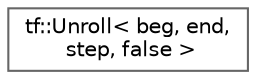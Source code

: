 digraph "类继承关系图"
{
 // LATEX_PDF_SIZE
  bgcolor="transparent";
  edge [fontname=Helvetica,fontsize=10,labelfontname=Helvetica,labelfontsize=10];
  node [fontname=Helvetica,fontsize=10,shape=box,height=0.2,width=0.4];
  rankdir="LR";
  Node0 [id="Node000000",label="tf::Unroll\< beg, end,\l step, false \>",height=0.2,width=0.4,color="grey40", fillcolor="white", style="filled",URL="$structtf_1_1_unroll_3_01beg_00_01end_00_01step_00_01false_01_4.html",tooltip=" "];
}

